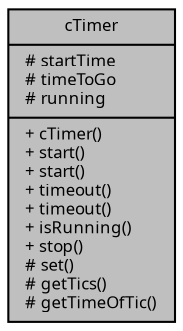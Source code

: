 digraph "cTimer"
{
  edge [fontname="Sans",fontsize="8",labelfontname="Sans",labelfontsize="8"];
  node [fontname="Sans",fontsize="8",shape=record];
  Node1 [label="{cTimer\n|# startTime\l# timeToGo\l# running\l|+ cTimer()\l+ start()\l+ start()\l+ timeout()\l+ timeout()\l+ isRunning()\l+ stop()\l# set()\l# getTics()\l# getTimeOfTic()\l}",height=0.2,width=0.4,color="black", fillcolor="grey75", style="filled", fontcolor="black"];
}

